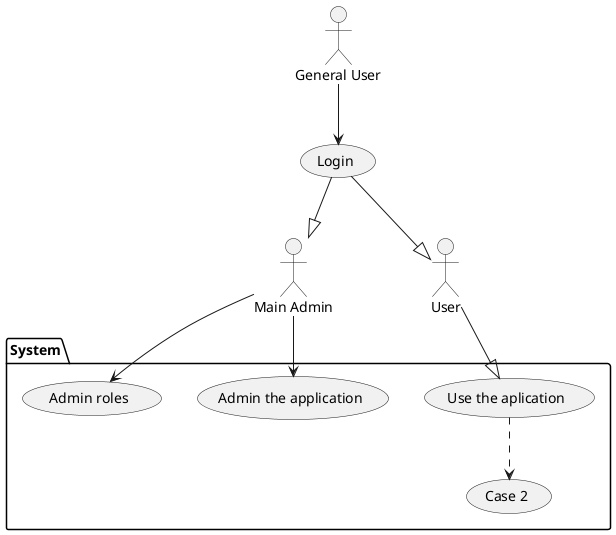 @startuml caso_uno

"Main Admin" as Admin

package System{
    usecase "Admin the application"
    usecase "Admin roles"
    usecase "Use the aplication"

    usecase "Case 2"
}
usecase "Login"

"General User" --> "Login"

Admin --> "Admin the application"
Admin --> "Admin roles"

"Login" --|> User 
"Login" --|> Admin 
User --|> "Use the aplication" 
"Use the aplication" ..> "Case 2"

@enduml